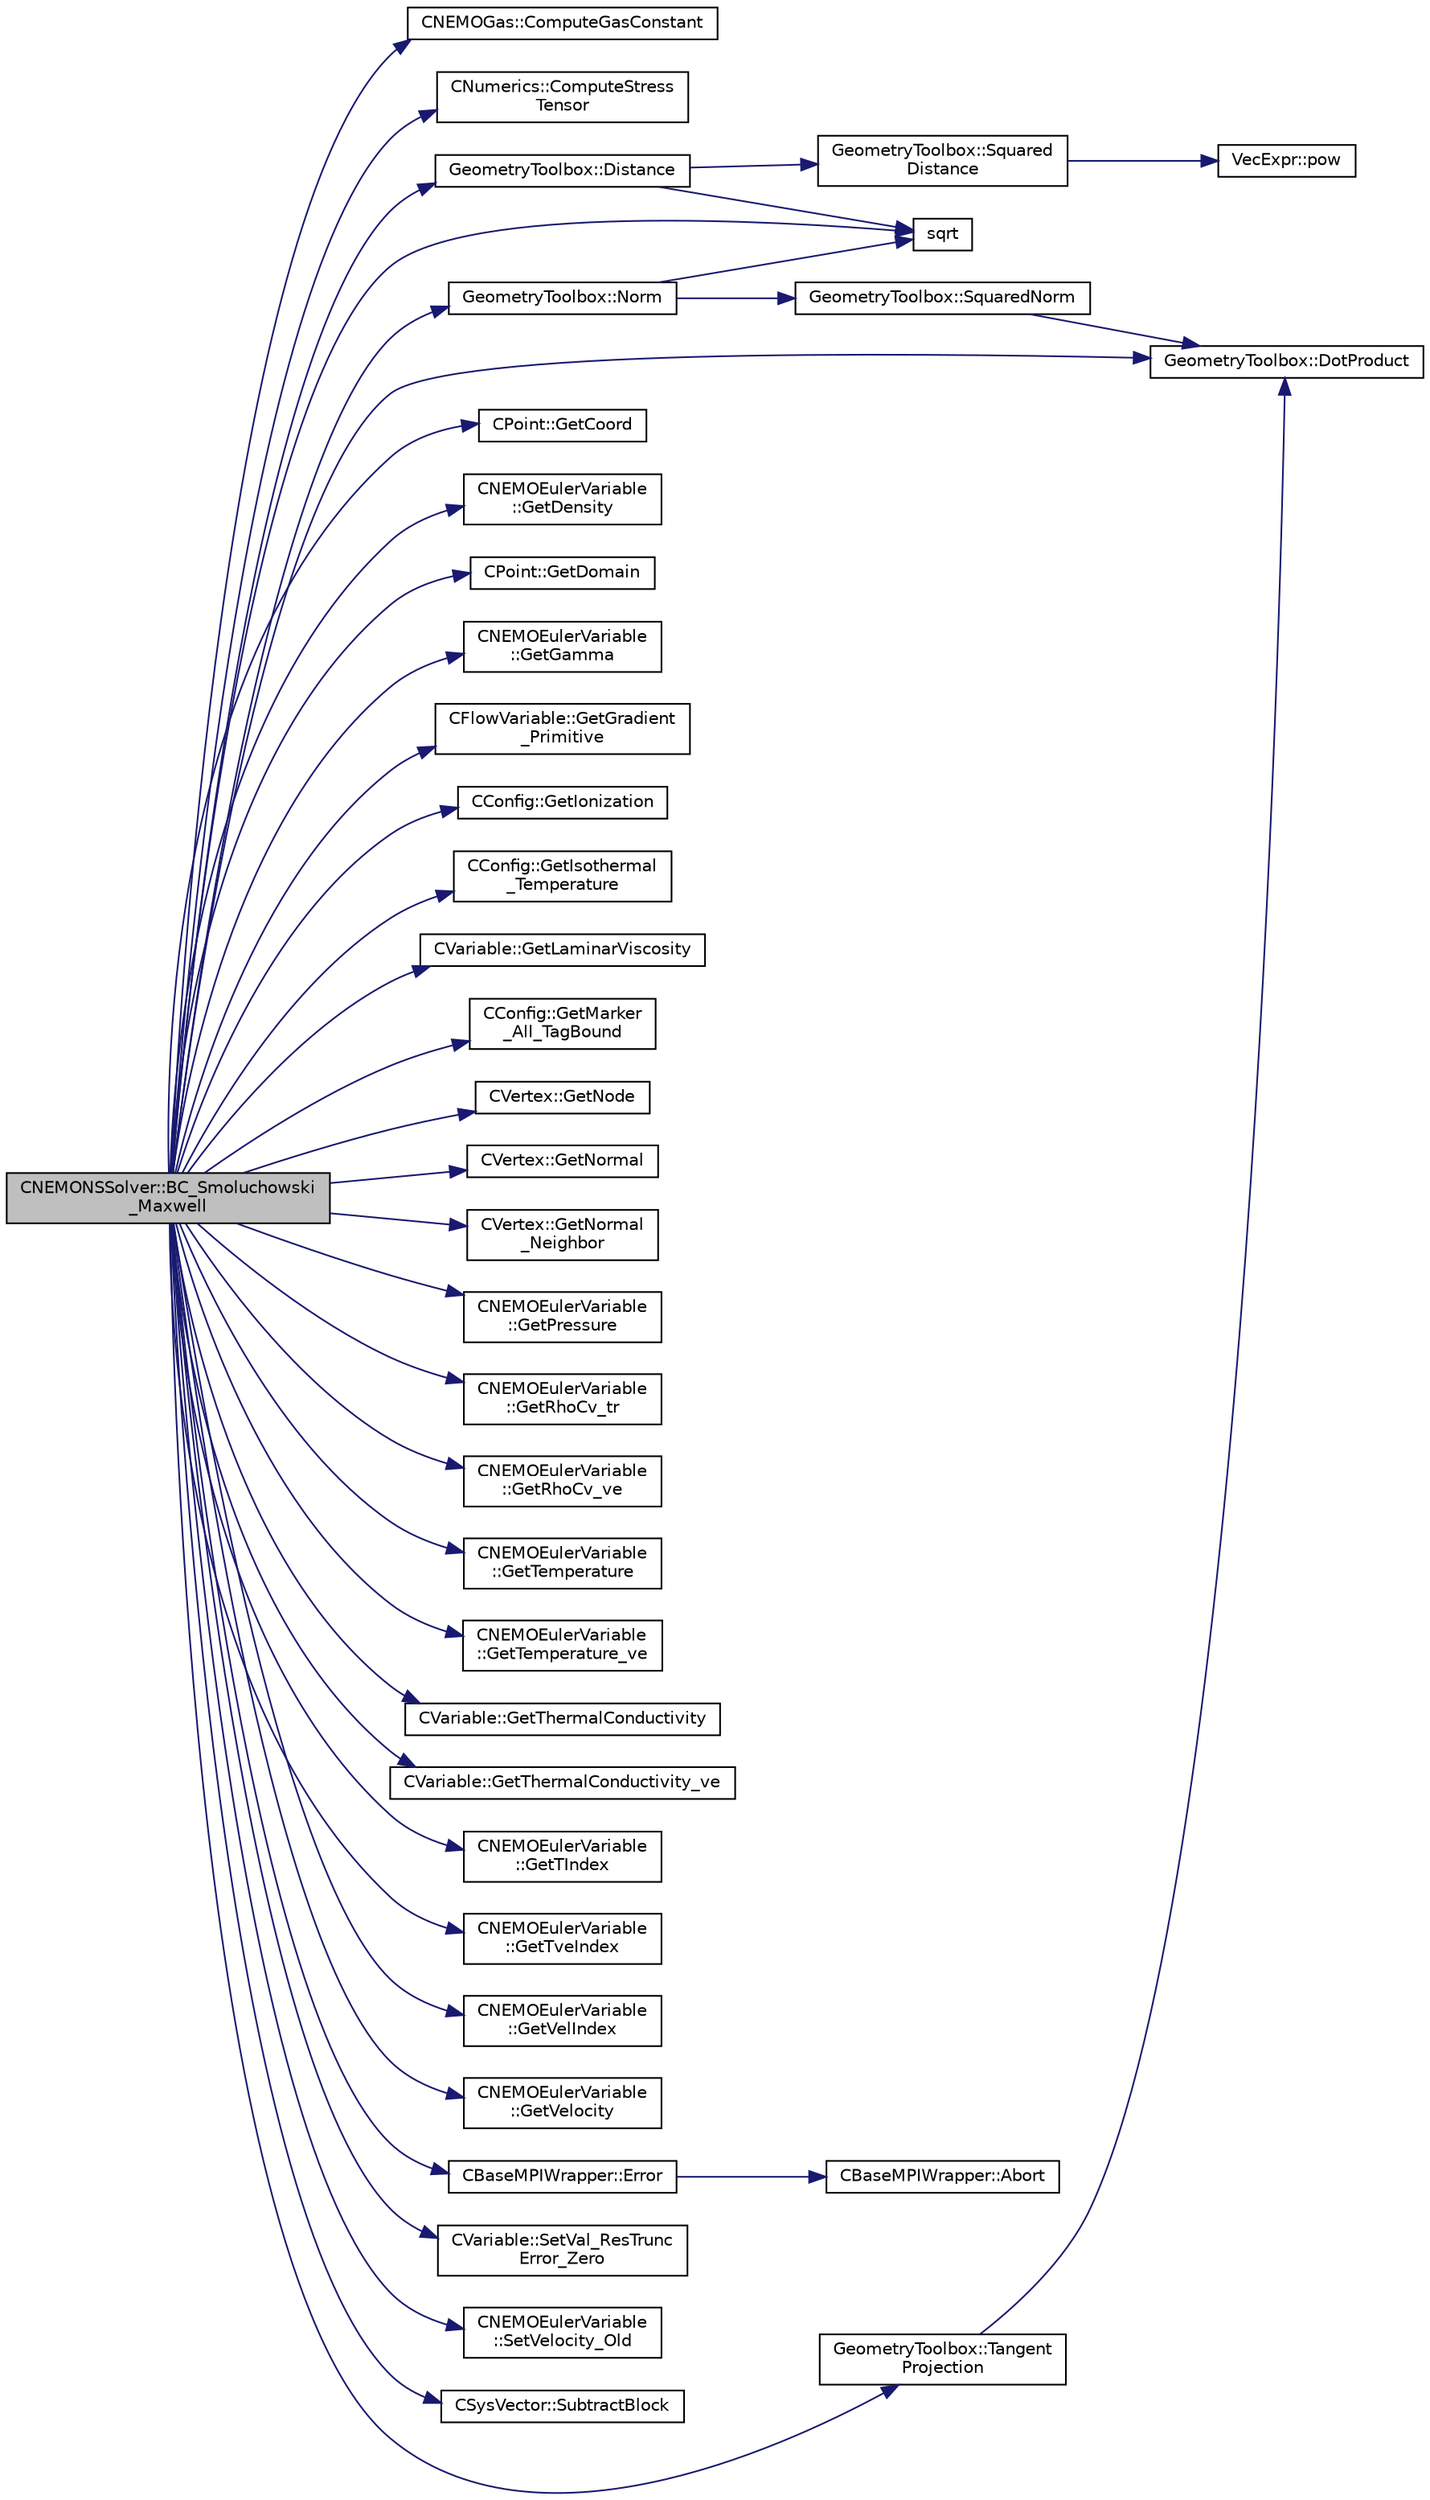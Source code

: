 digraph "CNEMONSSolver::BC_Smoluchowski_Maxwell"
{
 // LATEX_PDF_SIZE
  edge [fontname="Helvetica",fontsize="10",labelfontname="Helvetica",labelfontsize="10"];
  node [fontname="Helvetica",fontsize="10",shape=record];
  rankdir="LR";
  Node1 [label="CNEMONSSolver::BC_Smoluchowski\l_Maxwell",height=0.2,width=0.4,color="black", fillcolor="grey75", style="filled", fontcolor="black",tooltip="Impose the Navier-Stokes boundary condition (strong)."];
  Node1 -> Node2 [color="midnightblue",fontsize="10",style="solid",fontname="Helvetica"];
  Node2 [label="CNEMOGas::ComputeGasConstant",height=0.2,width=0.4,color="black", fillcolor="white", style="filled",URL="$classCNEMOGas.html#a2d200cfe123034ab5258c3c800f037ba",tooltip="Compute gas constant."];
  Node1 -> Node3 [color="midnightblue",fontsize="10",style="solid",fontname="Helvetica"];
  Node3 [label="CNumerics::ComputeStress\lTensor",height=0.2,width=0.4,color="black", fillcolor="white", style="filled",URL="$classCNumerics.html#a18b6238c38e05339954c0bb6121203d1",tooltip="Compute the stress tensor from the velocity gradients."];
  Node1 -> Node4 [color="midnightblue",fontsize="10",style="solid",fontname="Helvetica"];
  Node4 [label="GeometryToolbox::Distance",height=0.2,width=0.4,color="black", fillcolor="white", style="filled",URL="$group__GeometryToolbox.html#ga600fb4ee993ae4c3b985082d51994881",tooltip=" "];
  Node4 -> Node5 [color="midnightblue",fontsize="10",style="solid",fontname="Helvetica"];
  Node5 [label="sqrt",height=0.2,width=0.4,color="black", fillcolor="white", style="filled",URL="$group__SIMD.html#ga54a1925ab40fb4249ea255072520de35",tooltip=" "];
  Node4 -> Node6 [color="midnightblue",fontsize="10",style="solid",fontname="Helvetica"];
  Node6 [label="GeometryToolbox::Squared\lDistance",height=0.2,width=0.4,color="black", fillcolor="white", style="filled",URL="$group__GeometryToolbox.html#ga3db86410486389a5cda59b3d0ab17f66",tooltip=" "];
  Node6 -> Node7 [color="midnightblue",fontsize="10",style="solid",fontname="Helvetica"];
  Node7 [label="VecExpr::pow",height=0.2,width=0.4,color="black", fillcolor="white", style="filled",URL="$group__VecExpr.html#ga7fb255e1f2a1773d3cc6ff7bee1aadd2",tooltip=" "];
  Node1 -> Node8 [color="midnightblue",fontsize="10",style="solid",fontname="Helvetica"];
  Node8 [label="GeometryToolbox::DotProduct",height=0.2,width=0.4,color="black", fillcolor="white", style="filled",URL="$group__GeometryToolbox.html#ga7ec3e1e20fab73dbf0159fe38492cc89",tooltip=" "];
  Node1 -> Node9 [color="midnightblue",fontsize="10",style="solid",fontname="Helvetica"];
  Node9 [label="CBaseMPIWrapper::Error",height=0.2,width=0.4,color="black", fillcolor="white", style="filled",URL="$classCBaseMPIWrapper.html#a04457c47629bda56704e6a8804833eeb",tooltip=" "];
  Node9 -> Node10 [color="midnightblue",fontsize="10",style="solid",fontname="Helvetica"];
  Node10 [label="CBaseMPIWrapper::Abort",height=0.2,width=0.4,color="black", fillcolor="white", style="filled",URL="$classCBaseMPIWrapper.html#af7297d861dca86b45cf561b6ab642e8f",tooltip=" "];
  Node1 -> Node11 [color="midnightblue",fontsize="10",style="solid",fontname="Helvetica"];
  Node11 [label="CPoint::GetCoord",height=0.2,width=0.4,color="black", fillcolor="white", style="filled",URL="$classCPoint.html#ab16c29dd03911529cd73bf467c313179",tooltip="Get the coordinates dor the control volume."];
  Node1 -> Node12 [color="midnightblue",fontsize="10",style="solid",fontname="Helvetica"];
  Node12 [label="CNEMOEulerVariable\l::GetDensity",height=0.2,width=0.4,color="black", fillcolor="white", style="filled",URL="$classCNEMOEulerVariable.html#aaa48e38fc8ce46d3776b98591c1cedad",tooltip="Get the density of the flow."];
  Node1 -> Node13 [color="midnightblue",fontsize="10",style="solid",fontname="Helvetica"];
  Node13 [label="CPoint::GetDomain",height=0.2,width=0.4,color="black", fillcolor="white", style="filled",URL="$classCPoint.html#aa58a27b602e47ddcad22ae74a5c6bc81",tooltip="For parallel computation, its indicates if a point must be computed or not."];
  Node1 -> Node14 [color="midnightblue",fontsize="10",style="solid",fontname="Helvetica"];
  Node14 [label="CNEMOEulerVariable\l::GetGamma",height=0.2,width=0.4,color="black", fillcolor="white", style="filled",URL="$classCNEMOEulerVariable.html#a01c5e98b3b8c4771749f8a4717fe85af",tooltip="Returns the stored value of Gamma at the specified node."];
  Node1 -> Node15 [color="midnightblue",fontsize="10",style="solid",fontname="Helvetica"];
  Node15 [label="CFlowVariable::GetGradient\l_Primitive",height=0.2,width=0.4,color="black", fillcolor="white", style="filled",URL="$classCFlowVariable.html#a23eab98fe30de5f7cfff158eb929c24c",tooltip="Get the value of the primitive variables gradient."];
  Node1 -> Node16 [color="midnightblue",fontsize="10",style="solid",fontname="Helvetica"];
  Node16 [label="CConfig::GetIonization",height=0.2,width=0.4,color="black", fillcolor="white", style="filled",URL="$classCConfig.html#a395841c47b4890ae5abae63b359ff0c6",tooltip="Indicates whether electron gas is present in the gas mixture."];
  Node1 -> Node17 [color="midnightblue",fontsize="10",style="solid",fontname="Helvetica"];
  Node17 [label="CConfig::GetIsothermal\l_Temperature",height=0.2,width=0.4,color="black", fillcolor="white", style="filled",URL="$classCConfig.html#a2bf56370670128e9e93af4ed3a7e2bb7",tooltip="Get the wall temperature (static) at an isothermal boundary."];
  Node1 -> Node18 [color="midnightblue",fontsize="10",style="solid",fontname="Helvetica"];
  Node18 [label="CVariable::GetLaminarViscosity",height=0.2,width=0.4,color="black", fillcolor="white", style="filled",URL="$classCVariable.html#a0acbe55ca86de2c0205ae921193e9e95",tooltip="A virtual member."];
  Node1 -> Node19 [color="midnightblue",fontsize="10",style="solid",fontname="Helvetica"];
  Node19 [label="CConfig::GetMarker\l_All_TagBound",height=0.2,width=0.4,color="black", fillcolor="white", style="filled",URL="$classCConfig.html#ab8c9c1f45950a29355be4ff357049440",tooltip="Get the index of the surface defined in the geometry file."];
  Node1 -> Node20 [color="midnightblue",fontsize="10",style="solid",fontname="Helvetica"];
  Node20 [label="CVertex::GetNode",height=0.2,width=0.4,color="black", fillcolor="white", style="filled",URL="$classCVertex.html#ad568da06e7191358d3a09a1bee71cdb5",tooltip="Get the node of the vertex."];
  Node1 -> Node21 [color="midnightblue",fontsize="10",style="solid",fontname="Helvetica"];
  Node21 [label="CVertex::GetNormal",height=0.2,width=0.4,color="black", fillcolor="white", style="filled",URL="$classCVertex.html#a57cacfe764770e6c0e54c278cb584f7c",tooltip="Copy the the normal vector of a face."];
  Node1 -> Node22 [color="midnightblue",fontsize="10",style="solid",fontname="Helvetica"];
  Node22 [label="CVertex::GetNormal\l_Neighbor",height=0.2,width=0.4,color="black", fillcolor="white", style="filled",URL="$classCVertex.html#ab8b0e96f9384b0a861c7a70616976b75",tooltip="Get the value of the closest neighbor."];
  Node1 -> Node23 [color="midnightblue",fontsize="10",style="solid",fontname="Helvetica"];
  Node23 [label="CNEMOEulerVariable\l::GetPressure",height=0.2,width=0.4,color="black", fillcolor="white", style="filled",URL="$classCNEMOEulerVariable.html#af68c03bea263bc4c8a0ec3a35bdbc928",tooltip="Get the flow pressure."];
  Node1 -> Node24 [color="midnightblue",fontsize="10",style="solid",fontname="Helvetica"];
  Node24 [label="CNEMOEulerVariable\l::GetRhoCv_tr",height=0.2,width=0.4,color="black", fillcolor="white", style="filled",URL="$classCNEMOEulerVariable.html#ab3869841734e4265c4be3dced10a37c1",tooltip="Get the mixture specific heat at constant volume (trans.-rot.)."];
  Node1 -> Node25 [color="midnightblue",fontsize="10",style="solid",fontname="Helvetica"];
  Node25 [label="CNEMOEulerVariable\l::GetRhoCv_ve",height=0.2,width=0.4,color="black", fillcolor="white", style="filled",URL="$classCNEMOEulerVariable.html#a7bb3978c6abd00e52cc636bad2f426bd",tooltip="Get the mixture specific heat at constant volume (vib.-el.)."];
  Node1 -> Node26 [color="midnightblue",fontsize="10",style="solid",fontname="Helvetica"];
  Node26 [label="CNEMOEulerVariable\l::GetTemperature",height=0.2,width=0.4,color="black", fillcolor="white", style="filled",URL="$classCNEMOEulerVariable.html#a5992e932d174b05ed0c71a9e5bed8a31",tooltip="Get the temperature of the flow."];
  Node1 -> Node27 [color="midnightblue",fontsize="10",style="solid",fontname="Helvetica"];
  Node27 [label="CNEMOEulerVariable\l::GetTemperature_ve",height=0.2,width=0.4,color="black", fillcolor="white", style="filled",URL="$classCNEMOEulerVariable.html#abacc3e1a140dfe0173ecb3a38f142f68",tooltip="A virtual member."];
  Node1 -> Node28 [color="midnightblue",fontsize="10",style="solid",fontname="Helvetica"];
  Node28 [label="CVariable::GetThermalConductivity",height=0.2,width=0.4,color="black", fillcolor="white", style="filled",URL="$classCVariable.html#a05aa9ee34c744629c72742c05ceab246",tooltip="A virtual member."];
  Node1 -> Node29 [color="midnightblue",fontsize="10",style="solid",fontname="Helvetica"];
  Node29 [label="CVariable::GetThermalConductivity_ve",height=0.2,width=0.4,color="black", fillcolor="white", style="filled",URL="$classCVariable.html#aa5bded7c79dfd758ef3a45674e8d6c58",tooltip="A virtual member."];
  Node1 -> Node30 [color="midnightblue",fontsize="10",style="solid",fontname="Helvetica"];
  Node30 [label="CNEMOEulerVariable\l::GetTIndex",height=0.2,width=0.4,color="black", fillcolor="white", style="filled",URL="$classCNEMOEulerVariable.html#af45e7025f7ed138b4c1e39d6a2521891",tooltip="Retrieves the value of the in temperature the primitive variable vector."];
  Node1 -> Node31 [color="midnightblue",fontsize="10",style="solid",fontname="Helvetica"];
  Node31 [label="CNEMOEulerVariable\l::GetTveIndex",height=0.2,width=0.4,color="black", fillcolor="white", style="filled",URL="$classCNEMOEulerVariable.html#a7738e64c7df199868382c1af97ed9c89",tooltip="Retrieves the value of the vibe-elec temperature in the primitive variable vector."];
  Node1 -> Node32 [color="midnightblue",fontsize="10",style="solid",fontname="Helvetica"];
  Node32 [label="CNEMOEulerVariable\l::GetVelIndex",height=0.2,width=0.4,color="black", fillcolor="white", style="filled",URL="$classCNEMOEulerVariable.html#a448a2fc8bfc5479e51267c59acb1acf4",tooltip="Retrieves the value of the velocity in the primitive variable vector."];
  Node1 -> Node33 [color="midnightblue",fontsize="10",style="solid",fontname="Helvetica"];
  Node33 [label="CNEMOEulerVariable\l::GetVelocity",height=0.2,width=0.4,color="black", fillcolor="white", style="filled",URL="$classCNEMOEulerVariable.html#a0b25332658d2c3fa6725ca46041d55c9",tooltip="Get the velocity of the flow."];
  Node1 -> Node34 [color="midnightblue",fontsize="10",style="solid",fontname="Helvetica"];
  Node34 [label="GeometryToolbox::Norm",height=0.2,width=0.4,color="black", fillcolor="white", style="filled",URL="$group__GeometryToolbox.html#gad8b24e50333c9a8378f7abf18222f36a",tooltip=" "];
  Node34 -> Node5 [color="midnightblue",fontsize="10",style="solid",fontname="Helvetica"];
  Node34 -> Node35 [color="midnightblue",fontsize="10",style="solid",fontname="Helvetica"];
  Node35 [label="GeometryToolbox::SquaredNorm",height=0.2,width=0.4,color="black", fillcolor="white", style="filled",URL="$group__GeometryToolbox.html#ga98c9b9314cc6352c9bba49b8cfb4b056",tooltip=" "];
  Node35 -> Node8 [color="midnightblue",fontsize="10",style="solid",fontname="Helvetica"];
  Node1 -> Node36 [color="midnightblue",fontsize="10",style="solid",fontname="Helvetica"];
  Node36 [label="CVariable::SetVal_ResTrunc\lError_Zero",height=0.2,width=0.4,color="black", fillcolor="white", style="filled",URL="$classCVariable.html#a605163537b4fa563a7ce95054a8a332d",tooltip="Set the truncation error to zero."];
  Node1 -> Node37 [color="midnightblue",fontsize="10",style="solid",fontname="Helvetica"];
  Node37 [label="CNEMOEulerVariable\l::SetVelocity_Old",height=0.2,width=0.4,color="black", fillcolor="white", style="filled",URL="$classCNEMOEulerVariable.html#a514bf0108b74ecc5c4cc5d768363d597",tooltip="Set the velocity vector from the old solution."];
  Node1 -> Node5 [color="midnightblue",fontsize="10",style="solid",fontname="Helvetica"];
  Node1 -> Node38 [color="midnightblue",fontsize="10",style="solid",fontname="Helvetica"];
  Node38 [label="CSysVector::SubtractBlock",height=0.2,width=0.4,color="black", fillcolor="white", style="filled",URL="$classCSysVector.html#a71ea6ec1ebdb77535b976bb40e7659a6",tooltip="Subtract \"block\" from the vector, see AddBlock."];
  Node1 -> Node39 [color="midnightblue",fontsize="10",style="solid",fontname="Helvetica"];
  Node39 [label="GeometryToolbox::Tangent\lProjection",height=0.2,width=0.4,color="black", fillcolor="white", style="filled",URL="$group__GeometryToolbox.html#ga82220c2cda9dc90a9cc22e77001550ee",tooltip="Tangent projection"];
  Node39 -> Node8 [color="midnightblue",fontsize="10",style="solid",fontname="Helvetica"];
}
